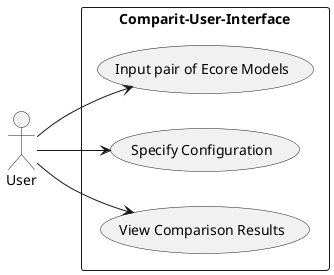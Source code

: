@startuml
left to right direction
actor "User" as fc
rectangle Comparit-User-Interface{
  usecase "Input pair of Ecore Models" as UC1
  usecase "Specify Configuration" as UC2
  usecase "View Comparison Results" as UC3
}

fc --> UC1
fc --> UC2
fc --> UC3
@enduml